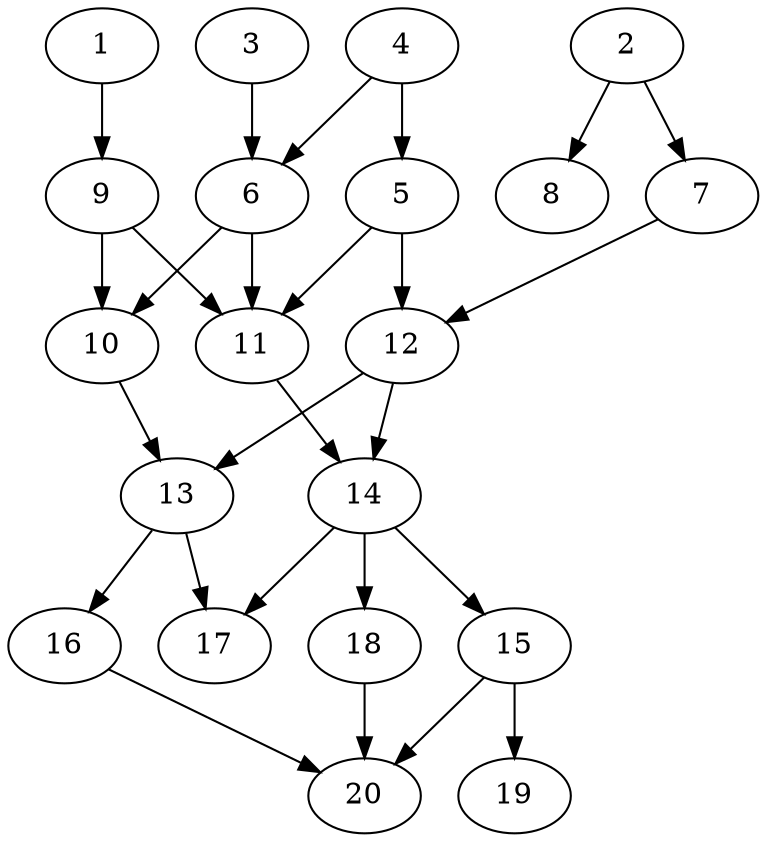 // DAG automatically generated by daggen at Tue Jul 23 14:22:50 2019
// ./daggen --dot -n 20 --ccr 0.5 --fat 0.5 --regular 0.5 --density 0.6 --mindata 5242880 --maxdata 52428800 
digraph G {
  1 [size="69173248", alpha="0.17", expect_size="34586624"] 
  1 -> 9 [size ="34586624"]
  2 [size="43751424", alpha="0.13", expect_size="21875712"] 
  2 -> 7 [size ="21875712"]
  2 -> 8 [size ="21875712"]
  3 [size="87683072", alpha="0.09", expect_size="43841536"] 
  3 -> 6 [size ="43841536"]
  4 [size="103301120", alpha="0.07", expect_size="51650560"] 
  4 -> 5 [size ="51650560"]
  4 -> 6 [size ="51650560"]
  5 [size="61784064", alpha="0.15", expect_size="30892032"] 
  5 -> 11 [size ="30892032"]
  5 -> 12 [size ="30892032"]
  6 [size="55248896", alpha="0.10", expect_size="27624448"] 
  6 -> 10 [size ="27624448"]
  6 -> 11 [size ="27624448"]
  7 [size="52111360", alpha="0.15", expect_size="26055680"] 
  7 -> 12 [size ="26055680"]
  8 [size="73293824", alpha="0.13", expect_size="36646912"] 
  9 [size="36231168", alpha="0.08", expect_size="18115584"] 
  9 -> 10 [size ="18115584"]
  9 -> 11 [size ="18115584"]
  10 [size="67835904", alpha="0.20", expect_size="33917952"] 
  10 -> 13 [size ="33917952"]
  11 [size="76500992", alpha="0.16", expect_size="38250496"] 
  11 -> 14 [size ="38250496"]
  12 [size="60203008", alpha="0.02", expect_size="30101504"] 
  12 -> 13 [size ="30101504"]
  12 -> 14 [size ="30101504"]
  13 [size="27115520", alpha="0.19", expect_size="13557760"] 
  13 -> 16 [size ="13557760"]
  13 -> 17 [size ="13557760"]
  14 [size="68462592", alpha="0.07", expect_size="34231296"] 
  14 -> 15 [size ="34231296"]
  14 -> 17 [size ="34231296"]
  14 -> 18 [size ="34231296"]
  15 [size="100837376", alpha="0.20", expect_size="50418688"] 
  15 -> 19 [size ="50418688"]
  15 -> 20 [size ="50418688"]
  16 [size="78198784", alpha="0.19", expect_size="39099392"] 
  16 -> 20 [size ="39099392"]
  17 [size="32493568", alpha="0.02", expect_size="16246784"] 
  18 [size="103219200", alpha="0.17", expect_size="51609600"] 
  18 -> 20 [size ="51609600"]
  19 [size="68476928", alpha="0.03", expect_size="34238464"] 
  20 [size="11583488", alpha="0.14", expect_size="5791744"] 
}
